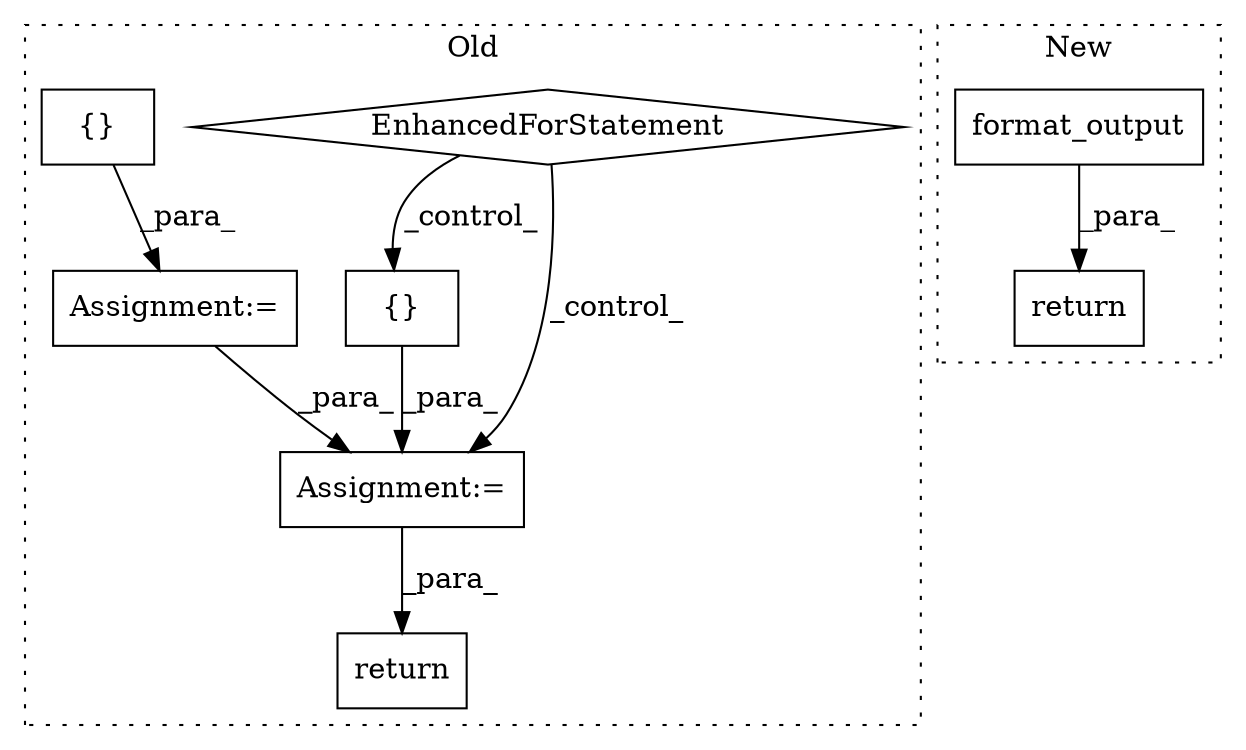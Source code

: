 digraph G {
subgraph cluster0 {
1 [label="return" a="41" s="7743" l="7" shape="box"];
4 [label="{}" a="4" s="7462,7557" l="1,1" shape="box"];
5 [label="EnhancedForStatement" a="70" s="7319,7400" l="53,2" shape="diamond"];
6 [label="{}" a="4" s="7311" l="2" shape="box"];
7 [label="Assignment:=" a="7" s="7295" l="1" shape="box"];
8 [label="Assignment:=" a="7" s="7451" l="2" shape="box"];
label = "Old";
style="dotted";
}
subgraph cluster1 {
2 [label="format_output" a="32" s="7329,7356" l="14,1" shape="box"];
3 [label="return" a="41" s="7317" l="7" shape="box"];
label = "New";
style="dotted";
}
2 -> 3 [label="_para_"];
4 -> 8 [label="_para_"];
5 -> 8 [label="_control_"];
5 -> 4 [label="_control_"];
6 -> 7 [label="_para_"];
7 -> 8 [label="_para_"];
8 -> 1 [label="_para_"];
}